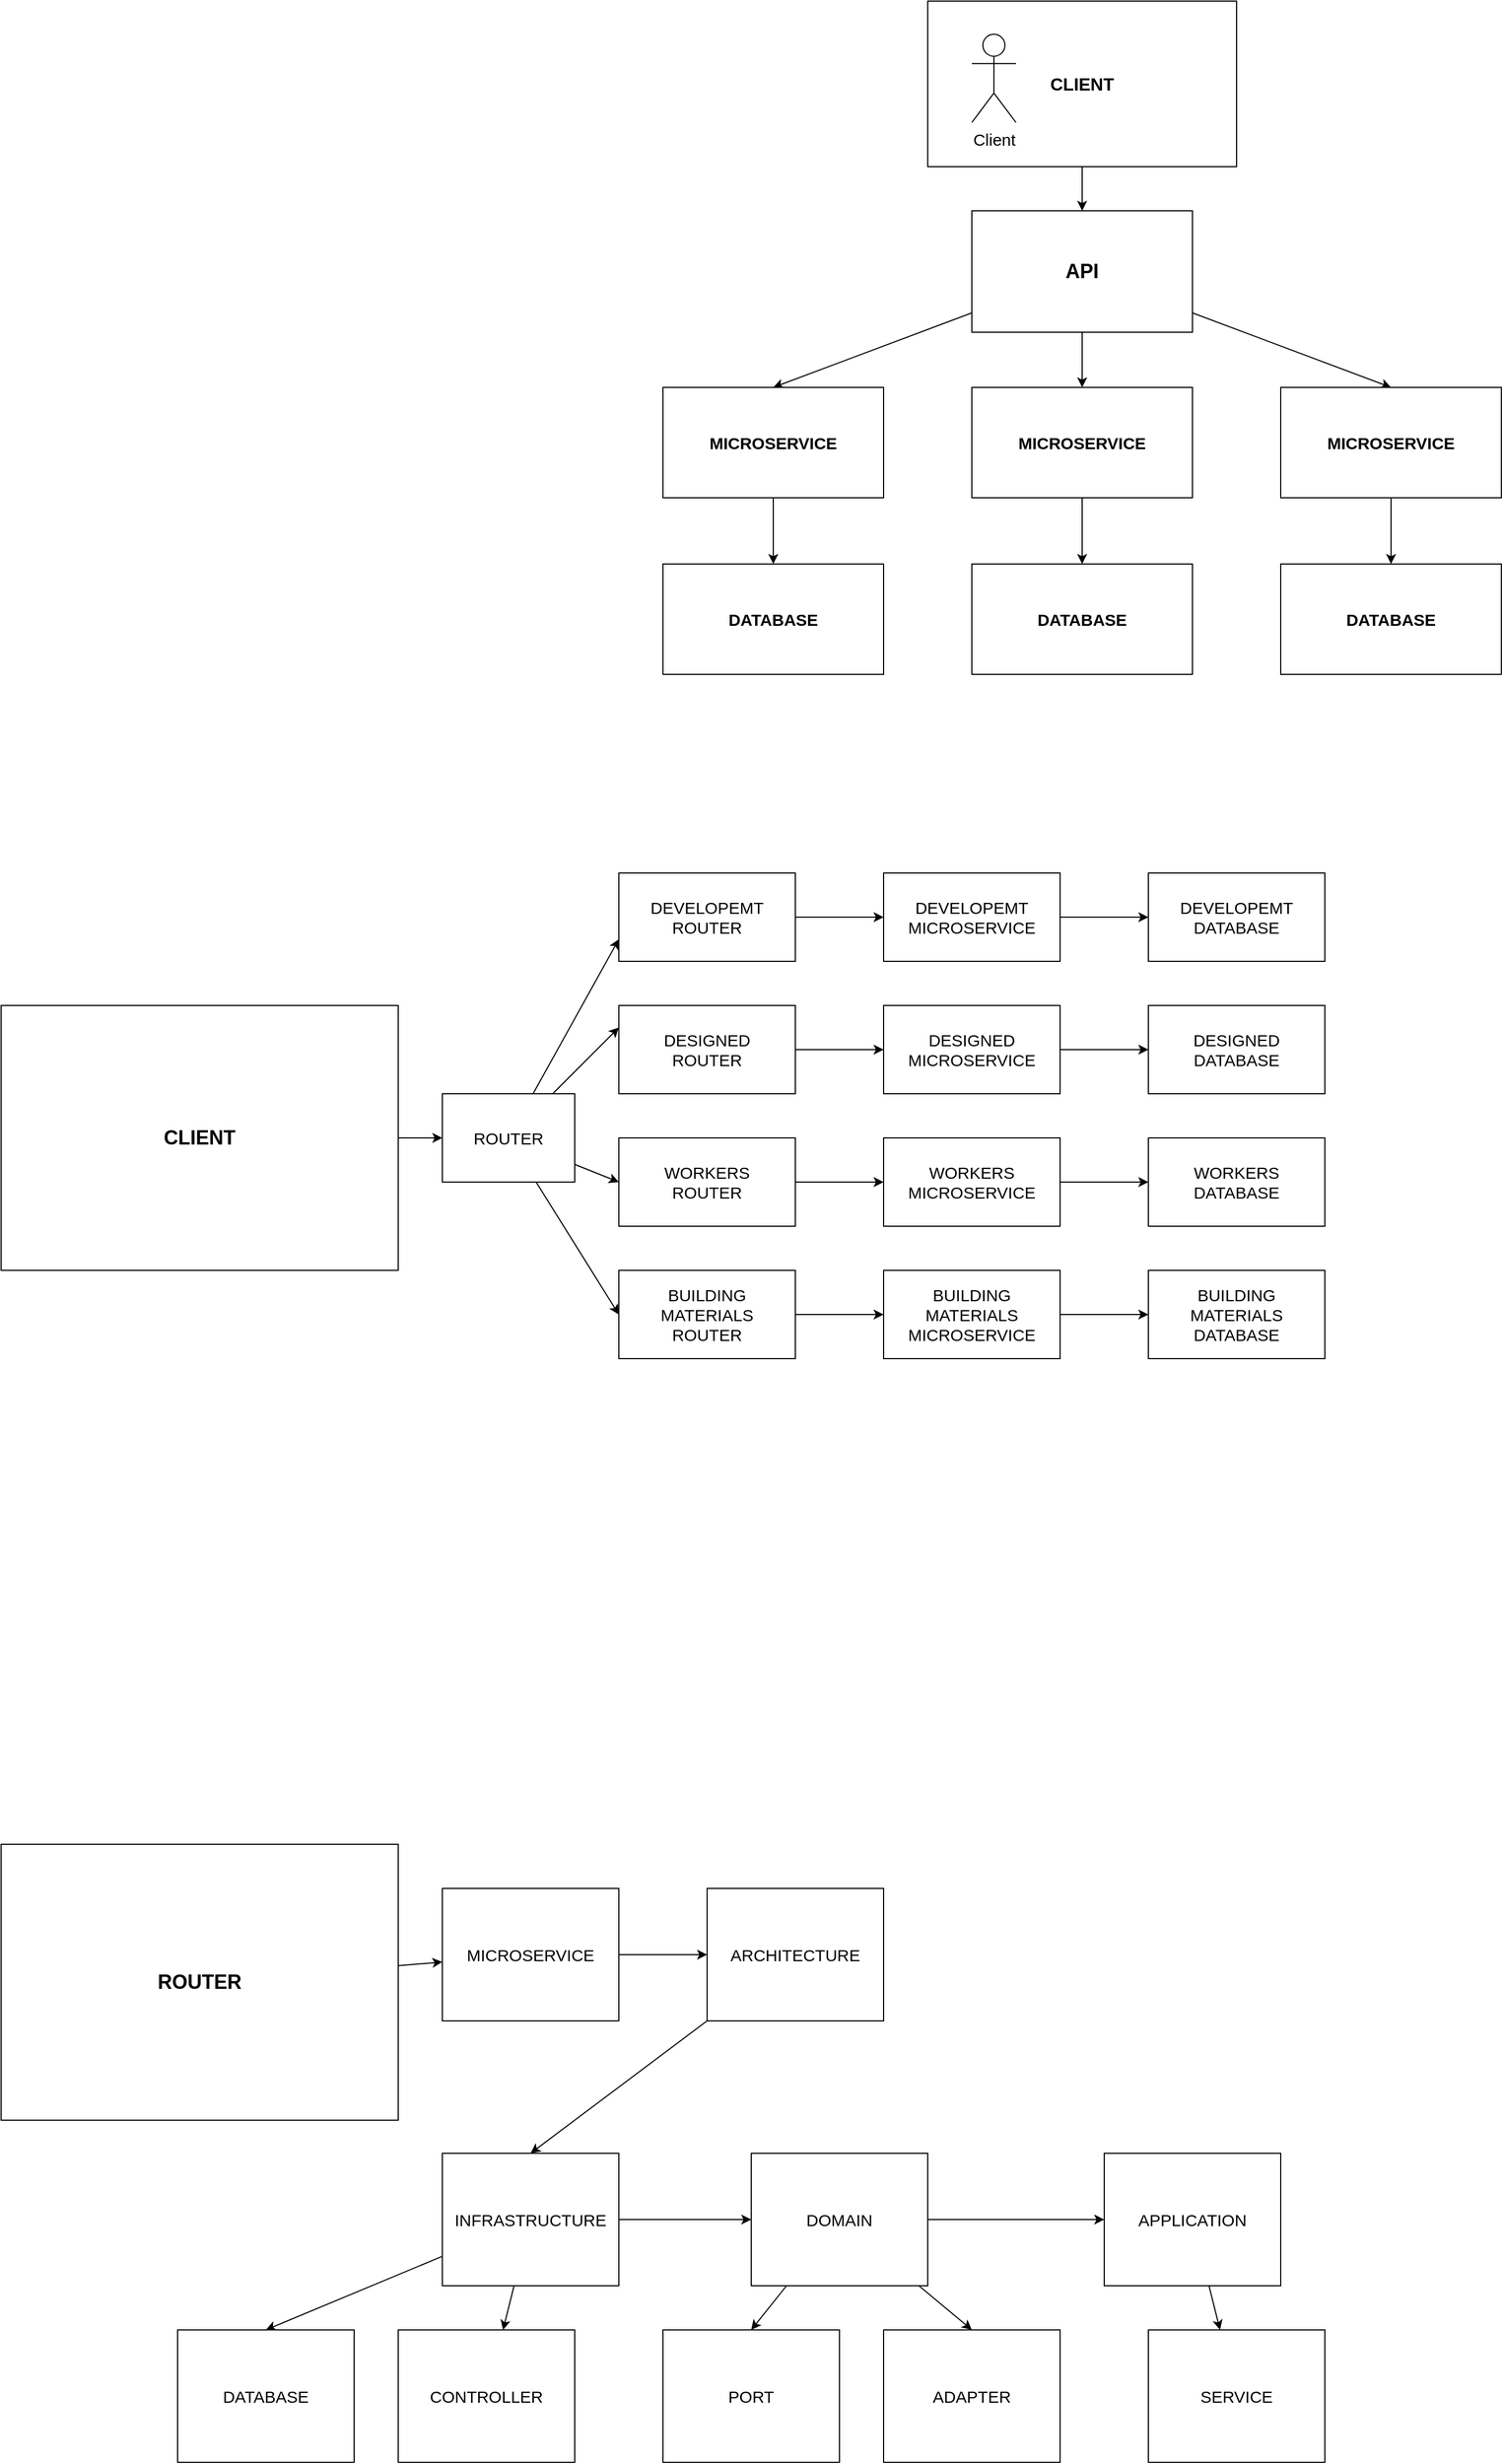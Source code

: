 <mxfile version="17.4.2" type="device" pages="2"><diagram id="M8WF0CptAJKt2nQLJtz4" name="Page-1"><mxGraphModel dx="2210" dy="878" grid="1" gridSize="10" guides="1" tooltips="1" connect="1" arrows="1" fold="1" page="1" pageScale="1" pageWidth="850" pageHeight="1100" math="0" shadow="0"><root><mxCell id="0"/><mxCell id="1" parent="0"/><mxCell id="mW2PD0Zjax9bWpnW7MCa-7" value="" style="edgeStyle=none;rounded=0;orthogonalLoop=1;jettySize=auto;html=1;fontSize=16;" parent="1" source="mW2PD0Zjax9bWpnW7MCa-3" target="mW2PD0Zjax9bWpnW7MCa-4" edge="1"><mxGeometry relative="1" as="geometry"><mxPoint x="260" y="285" as="targetPoint"/></mxGeometry></mxCell><mxCell id="mW2PD0Zjax9bWpnW7MCa-3" value="&lt;b style=&quot;font-size: 16px;&quot;&gt;CLIENT&lt;/b&gt;" style="rounded=0;whiteSpace=wrap;html=1;fontSize=16;" parent="1" vertex="1"><mxGeometry x="120" y="10" width="280" height="150" as="geometry"/></mxCell><mxCell id="mW2PD0Zjax9bWpnW7MCa-12" style="edgeStyle=none;rounded=0;orthogonalLoop=1;jettySize=auto;html=1;entryX=0.5;entryY=0;entryDx=0;entryDy=0;fontSize=16;" parent="1" source="mW2PD0Zjax9bWpnW7MCa-4" target="mW2PD0Zjax9bWpnW7MCa-11" edge="1"><mxGeometry relative="1" as="geometry"/></mxCell><mxCell id="mW2PD0Zjax9bWpnW7MCa-13" style="edgeStyle=none;rounded=0;orthogonalLoop=1;jettySize=auto;html=1;fontSize=16;" parent="1" source="mW2PD0Zjax9bWpnW7MCa-4" target="mW2PD0Zjax9bWpnW7MCa-10" edge="1"><mxGeometry relative="1" as="geometry"/></mxCell><mxCell id="mW2PD0Zjax9bWpnW7MCa-14" style="edgeStyle=none;rounded=0;orthogonalLoop=1;jettySize=auto;html=1;entryX=0.5;entryY=0;entryDx=0;entryDy=0;fontSize=16;" parent="1" source="mW2PD0Zjax9bWpnW7MCa-4" target="mW2PD0Zjax9bWpnW7MCa-9" edge="1"><mxGeometry relative="1" as="geometry"/></mxCell><mxCell id="mW2PD0Zjax9bWpnW7MCa-4" value="&lt;b style=&quot;font-size: 18px;&quot;&gt;API&lt;/b&gt;" style="rounded=0;whiteSpace=wrap;html=1;strokeWidth=1;fontSize=18;" parent="1" vertex="1"><mxGeometry x="160" y="200" width="200" height="110" as="geometry"/></mxCell><mxCell id="mW2PD0Zjax9bWpnW7MCa-20" style="edgeStyle=none;rounded=0;orthogonalLoop=1;jettySize=auto;html=1;fontSize=15;" parent="1" source="mW2PD0Zjax9bWpnW7MCa-9" target="mW2PD0Zjax9bWpnW7MCa-17" edge="1"><mxGeometry relative="1" as="geometry"/></mxCell><mxCell id="mW2PD0Zjax9bWpnW7MCa-9" value="&lt;b style=&quot;font-size: 15px;&quot;&gt;MICROSERVICE&lt;br style=&quot;font-size: 15px;&quot;&gt;&lt;/b&gt;" style="rounded=0;whiteSpace=wrap;html=1;fontSize=15;" parent="1" vertex="1"><mxGeometry x="440" y="360" width="200" height="100" as="geometry"/></mxCell><mxCell id="mW2PD0Zjax9bWpnW7MCa-19" style="edgeStyle=none;rounded=0;orthogonalLoop=1;jettySize=auto;html=1;fontSize=15;" parent="1" source="mW2PD0Zjax9bWpnW7MCa-10" target="mW2PD0Zjax9bWpnW7MCa-16" edge="1"><mxGeometry relative="1" as="geometry"/></mxCell><mxCell id="mW2PD0Zjax9bWpnW7MCa-10" value="&lt;b style=&quot;font-size: 15px;&quot;&gt;MICROSERVICE&lt;br style=&quot;font-size: 15px;&quot;&gt;&lt;/b&gt;" style="rounded=0;whiteSpace=wrap;html=1;fontSize=15;" parent="1" vertex="1"><mxGeometry x="160" y="360" width="200" height="100" as="geometry"/></mxCell><mxCell id="mW2PD0Zjax9bWpnW7MCa-18" style="edgeStyle=none;rounded=0;orthogonalLoop=1;jettySize=auto;html=1;fontSize=15;" parent="1" source="mW2PD0Zjax9bWpnW7MCa-11" target="mW2PD0Zjax9bWpnW7MCa-15" edge="1"><mxGeometry relative="1" as="geometry"/></mxCell><mxCell id="mW2PD0Zjax9bWpnW7MCa-11" value="&lt;b style=&quot;font-size: 15px;&quot;&gt;MICROSERVICE&lt;br style=&quot;font-size: 15px;&quot;&gt;&lt;/b&gt;" style="rounded=0;whiteSpace=wrap;html=1;fontSize=15;" parent="1" vertex="1"><mxGeometry x="-120" y="360" width="200" height="100" as="geometry"/></mxCell><mxCell id="mW2PD0Zjax9bWpnW7MCa-15" value="&lt;b style=&quot;font-size: 15px&quot;&gt;DATABASE&lt;br style=&quot;font-size: 15px&quot;&gt;&lt;/b&gt;" style="rounded=0;whiteSpace=wrap;html=1;fontSize=15;" parent="1" vertex="1"><mxGeometry x="-120" y="520" width="200" height="100" as="geometry"/></mxCell><mxCell id="mW2PD0Zjax9bWpnW7MCa-16" value="&lt;b&gt;DATABASE&lt;/b&gt;&lt;b style=&quot;font-size: 15px&quot;&gt;&lt;br style=&quot;font-size: 15px&quot;&gt;&lt;/b&gt;" style="rounded=0;whiteSpace=wrap;html=1;fontSize=15;" parent="1" vertex="1"><mxGeometry x="160" y="520" width="200" height="100" as="geometry"/></mxCell><mxCell id="mW2PD0Zjax9bWpnW7MCa-17" value="&lt;b&gt;DATABASE&lt;/b&gt;&lt;b style=&quot;font-size: 15px&quot;&gt;&lt;br style=&quot;font-size: 15px&quot;&gt;&lt;/b&gt;" style="rounded=0;whiteSpace=wrap;html=1;fontSize=15;" parent="1" vertex="1"><mxGeometry x="440" y="520" width="200" height="100" as="geometry"/></mxCell><mxCell id="mW2PD0Zjax9bWpnW7MCa-33" style="edgeStyle=none;rounded=0;orthogonalLoop=1;jettySize=auto;html=1;fontSize=15;" parent="1" source="mW2PD0Zjax9bWpnW7MCa-22" target="mW2PD0Zjax9bWpnW7MCa-34" edge="1"><mxGeometry relative="1" as="geometry"><mxPoint x="-320" y="1040" as="targetPoint"/></mxGeometry></mxCell><mxCell id="mW2PD0Zjax9bWpnW7MCa-22" value="&lt;b style=&quot;font-size: 18px&quot;&gt;CLIENT&lt;/b&gt;" style="rounded=0;whiteSpace=wrap;html=1;strokeWidth=1;fontSize=18;" parent="1" vertex="1"><mxGeometry x="-720" y="920" width="360" height="240" as="geometry"/></mxCell><mxCell id="mW2PD0Zjax9bWpnW7MCa-24" value="Client&lt;br&gt;" style="shape=umlActor;verticalLabelPosition=bottom;verticalAlign=top;html=1;outlineConnect=0;fontSize=15;strokeWidth=1;" parent="1" vertex="1"><mxGeometry x="160" y="40" width="40" height="80" as="geometry"/></mxCell><mxCell id="mW2PD0Zjax9bWpnW7MCa-40" style="edgeStyle=none;rounded=0;orthogonalLoop=1;jettySize=auto;html=1;entryX=0;entryY=0.75;entryDx=0;entryDy=0;fontSize=15;" parent="1" source="mW2PD0Zjax9bWpnW7MCa-34" target="mW2PD0Zjax9bWpnW7MCa-35" edge="1"><mxGeometry relative="1" as="geometry"/></mxCell><mxCell id="mW2PD0Zjax9bWpnW7MCa-41" style="edgeStyle=none;rounded=0;orthogonalLoop=1;jettySize=auto;html=1;entryX=0;entryY=0.25;entryDx=0;entryDy=0;fontSize=15;" parent="1" source="mW2PD0Zjax9bWpnW7MCa-34" target="mW2PD0Zjax9bWpnW7MCa-36" edge="1"><mxGeometry relative="1" as="geometry"/></mxCell><mxCell id="mW2PD0Zjax9bWpnW7MCa-42" style="edgeStyle=none;rounded=0;orthogonalLoop=1;jettySize=auto;html=1;entryX=0;entryY=0.5;entryDx=0;entryDy=0;fontSize=15;" parent="1" source="mW2PD0Zjax9bWpnW7MCa-34" target="mW2PD0Zjax9bWpnW7MCa-37" edge="1"><mxGeometry relative="1" as="geometry"/></mxCell><mxCell id="mW2PD0Zjax9bWpnW7MCa-43" style="edgeStyle=none;rounded=0;orthogonalLoop=1;jettySize=auto;html=1;entryX=0;entryY=0.5;entryDx=0;entryDy=0;fontSize=15;" parent="1" source="mW2PD0Zjax9bWpnW7MCa-34" target="mW2PD0Zjax9bWpnW7MCa-39" edge="1"><mxGeometry relative="1" as="geometry"/></mxCell><mxCell id="mW2PD0Zjax9bWpnW7MCa-34" value="ROUTER" style="rounded=0;whiteSpace=wrap;html=1;fontSize=15;strokeWidth=1;" parent="1" vertex="1"><mxGeometry x="-320" y="1000" width="120" height="80" as="geometry"/></mxCell><mxCell id="mW2PD0Zjax9bWpnW7MCa-48" style="edgeStyle=none;rounded=0;orthogonalLoop=1;jettySize=auto;html=1;fontSize=15;" parent="1" source="mW2PD0Zjax9bWpnW7MCa-35" target="mW2PD0Zjax9bWpnW7MCa-44" edge="1"><mxGeometry relative="1" as="geometry"/></mxCell><mxCell id="mW2PD0Zjax9bWpnW7MCa-35" value="DEVELOPEMT&lt;br&gt;ROUTER" style="rounded=0;whiteSpace=wrap;html=1;fontSize=15;strokeWidth=1;" parent="1" vertex="1"><mxGeometry x="-160" y="800" width="160" height="80" as="geometry"/></mxCell><mxCell id="mW2PD0Zjax9bWpnW7MCa-49" style="edgeStyle=none;rounded=0;orthogonalLoop=1;jettySize=auto;html=1;fontSize=15;" parent="1" source="mW2PD0Zjax9bWpnW7MCa-36" target="mW2PD0Zjax9bWpnW7MCa-45" edge="1"><mxGeometry relative="1" as="geometry"/></mxCell><mxCell id="mW2PD0Zjax9bWpnW7MCa-36" value="DESIGNED&lt;br&gt;ROUTER" style="rounded=0;whiteSpace=wrap;html=1;fontSize=15;strokeWidth=1;" parent="1" vertex="1"><mxGeometry x="-160" y="920" width="160" height="80" as="geometry"/></mxCell><mxCell id="mW2PD0Zjax9bWpnW7MCa-50" style="edgeStyle=none;rounded=0;orthogonalLoop=1;jettySize=auto;html=1;fontSize=15;" parent="1" source="mW2PD0Zjax9bWpnW7MCa-37" target="mW2PD0Zjax9bWpnW7MCa-46" edge="1"><mxGeometry relative="1" as="geometry"/></mxCell><mxCell id="mW2PD0Zjax9bWpnW7MCa-37" value="WORKERS&lt;br&gt;ROUTER" style="rounded=0;whiteSpace=wrap;html=1;fontSize=15;strokeWidth=1;" parent="1" vertex="1"><mxGeometry x="-160" y="1040" width="160" height="80" as="geometry"/></mxCell><mxCell id="mW2PD0Zjax9bWpnW7MCa-51" style="edgeStyle=none;rounded=0;orthogonalLoop=1;jettySize=auto;html=1;fontSize=15;" parent="1" source="mW2PD0Zjax9bWpnW7MCa-39" target="mW2PD0Zjax9bWpnW7MCa-47" edge="1"><mxGeometry relative="1" as="geometry"/></mxCell><mxCell id="mW2PD0Zjax9bWpnW7MCa-39" value="BUILDING MATERIALS&lt;br&gt;ROUTER" style="rounded=0;whiteSpace=wrap;html=1;fontSize=15;strokeWidth=1;" parent="1" vertex="1"><mxGeometry x="-160" y="1160" width="160" height="80" as="geometry"/></mxCell><mxCell id="mW2PD0Zjax9bWpnW7MCa-56" style="edgeStyle=none;rounded=0;orthogonalLoop=1;jettySize=auto;html=1;fontSize=15;" parent="1" source="mW2PD0Zjax9bWpnW7MCa-44" target="mW2PD0Zjax9bWpnW7MCa-52" edge="1"><mxGeometry relative="1" as="geometry"/></mxCell><mxCell id="mW2PD0Zjax9bWpnW7MCa-44" value="DEVELOPEMT&lt;br&gt;MICROSERVICE" style="rounded=0;whiteSpace=wrap;html=1;fontSize=15;strokeWidth=1;" parent="1" vertex="1"><mxGeometry x="80" y="800" width="160" height="80" as="geometry"/></mxCell><mxCell id="mW2PD0Zjax9bWpnW7MCa-57" style="edgeStyle=none;rounded=0;orthogonalLoop=1;jettySize=auto;html=1;fontSize=15;" parent="1" source="mW2PD0Zjax9bWpnW7MCa-45" target="mW2PD0Zjax9bWpnW7MCa-53" edge="1"><mxGeometry relative="1" as="geometry"/></mxCell><mxCell id="mW2PD0Zjax9bWpnW7MCa-45" value="DESIGNED&lt;br&gt;MICROSERVICE" style="rounded=0;whiteSpace=wrap;html=1;fontSize=15;strokeWidth=1;" parent="1" vertex="1"><mxGeometry x="80" y="920" width="160" height="80" as="geometry"/></mxCell><mxCell id="mW2PD0Zjax9bWpnW7MCa-58" style="edgeStyle=none;rounded=0;orthogonalLoop=1;jettySize=auto;html=1;fontSize=15;" parent="1" source="mW2PD0Zjax9bWpnW7MCa-46" target="mW2PD0Zjax9bWpnW7MCa-54" edge="1"><mxGeometry relative="1" as="geometry"/></mxCell><mxCell id="mW2PD0Zjax9bWpnW7MCa-46" value="WORKERS&lt;br&gt;MICROSERVICE" style="rounded=0;whiteSpace=wrap;html=1;fontSize=15;strokeWidth=1;" parent="1" vertex="1"><mxGeometry x="80" y="1040" width="160" height="80" as="geometry"/></mxCell><mxCell id="mW2PD0Zjax9bWpnW7MCa-59" style="edgeStyle=none;rounded=0;orthogonalLoop=1;jettySize=auto;html=1;fontSize=15;" parent="1" source="mW2PD0Zjax9bWpnW7MCa-47" target="mW2PD0Zjax9bWpnW7MCa-55" edge="1"><mxGeometry relative="1" as="geometry"/></mxCell><mxCell id="mW2PD0Zjax9bWpnW7MCa-47" value="BUILDING MATERIALS&lt;br&gt;MICROSERVICE" style="rounded=0;whiteSpace=wrap;html=1;fontSize=15;strokeWidth=1;" parent="1" vertex="1"><mxGeometry x="80" y="1160" width="160" height="80" as="geometry"/></mxCell><mxCell id="mW2PD0Zjax9bWpnW7MCa-52" value="DEVELOPEMT&lt;br&gt;DATABASE" style="rounded=0;whiteSpace=wrap;html=1;fontSize=15;strokeWidth=1;" parent="1" vertex="1"><mxGeometry x="320" y="800" width="160" height="80" as="geometry"/></mxCell><mxCell id="mW2PD0Zjax9bWpnW7MCa-53" value="DESIGNED&lt;br&gt;DATABASE" style="rounded=0;whiteSpace=wrap;html=1;fontSize=15;strokeWidth=1;" parent="1" vertex="1"><mxGeometry x="320" y="920" width="160" height="80" as="geometry"/></mxCell><mxCell id="mW2PD0Zjax9bWpnW7MCa-54" value="WORKERS&lt;br&gt;DATABASE" style="rounded=0;whiteSpace=wrap;html=1;fontSize=15;strokeWidth=1;" parent="1" vertex="1"><mxGeometry x="320" y="1040" width="160" height="80" as="geometry"/></mxCell><mxCell id="mW2PD0Zjax9bWpnW7MCa-55" value="BUILDING MATERIALS&lt;br&gt;DATABASE" style="rounded=0;whiteSpace=wrap;html=1;fontSize=15;strokeWidth=1;" parent="1" vertex="1"><mxGeometry x="320" y="1160" width="160" height="80" as="geometry"/></mxCell><mxCell id="mW2PD0Zjax9bWpnW7MCa-62" style="edgeStyle=none;rounded=0;orthogonalLoop=1;jettySize=auto;html=1;fontSize=15;" parent="1" source="mW2PD0Zjax9bWpnW7MCa-60" target="mW2PD0Zjax9bWpnW7MCa-61" edge="1"><mxGeometry relative="1" as="geometry"/></mxCell><mxCell id="mW2PD0Zjax9bWpnW7MCa-60" value="&lt;b style=&quot;font-size: 18px&quot;&gt;ROUTER&lt;/b&gt;" style="rounded=0;whiteSpace=wrap;html=1;strokeWidth=1;fontSize=18;" parent="1" vertex="1"><mxGeometry x="-720" y="1680" width="360" height="250" as="geometry"/></mxCell><mxCell id="mW2PD0Zjax9bWpnW7MCa-64" style="edgeStyle=none;rounded=0;orthogonalLoop=1;jettySize=auto;html=1;fontSize=15;" parent="1" source="mW2PD0Zjax9bWpnW7MCa-61" target="mW2PD0Zjax9bWpnW7MCa-75" edge="1"><mxGeometry relative="1" as="geometry"><mxPoint x="-59.149" y="1950" as="targetPoint"/></mxGeometry></mxCell><mxCell id="mW2PD0Zjax9bWpnW7MCa-61" value="MICROSERVICE" style="rounded=0;whiteSpace=wrap;html=1;fontSize=15;strokeWidth=1;" parent="1" vertex="1"><mxGeometry x="-320" y="1720" width="160" height="120" as="geometry"/></mxCell><mxCell id="mW2PD0Zjax9bWpnW7MCa-80" style="edgeStyle=none;rounded=0;orthogonalLoop=1;jettySize=auto;html=1;entryX=0.5;entryY=0;entryDx=0;entryDy=0;fontSize=15;" parent="1" source="mW2PD0Zjax9bWpnW7MCa-75" target="mW2PD0Zjax9bWpnW7MCa-78" edge="1"><mxGeometry relative="1" as="geometry"/></mxCell><mxCell id="mW2PD0Zjax9bWpnW7MCa-75" value="ARCHITECTURE" style="rounded=0;whiteSpace=wrap;html=1;fontSize=15;strokeWidth=1;" parent="1" vertex="1"><mxGeometry x="-80" y="1720" width="160" height="120" as="geometry"/></mxCell><mxCell id="mW2PD0Zjax9bWpnW7MCa-82" style="edgeStyle=none;rounded=0;orthogonalLoop=1;jettySize=auto;html=1;fontSize=15;" parent="1" source="mW2PD0Zjax9bWpnW7MCa-77" target="mW2PD0Zjax9bWpnW7MCa-79" edge="1"><mxGeometry relative="1" as="geometry"/></mxCell><mxCell id="mW2PD0Zjax9bWpnW7MCa-93" style="edgeStyle=none;rounded=0;orthogonalLoop=1;jettySize=auto;html=1;entryX=0.5;entryY=0;entryDx=0;entryDy=0;fontSize=15;" parent="1" source="mW2PD0Zjax9bWpnW7MCa-77" target="mW2PD0Zjax9bWpnW7MCa-91" edge="1"><mxGeometry relative="1" as="geometry"/></mxCell><mxCell id="mW2PD0Zjax9bWpnW7MCa-94" style="edgeStyle=none;rounded=0;orthogonalLoop=1;jettySize=auto;html=1;entryX=0.5;entryY=0;entryDx=0;entryDy=0;fontSize=15;" parent="1" source="mW2PD0Zjax9bWpnW7MCa-77" target="mW2PD0Zjax9bWpnW7MCa-92" edge="1"><mxGeometry relative="1" as="geometry"/></mxCell><mxCell id="mW2PD0Zjax9bWpnW7MCa-77" value="DOMAIN" style="rounded=0;whiteSpace=wrap;html=1;fontSize=15;strokeWidth=1;" parent="1" vertex="1"><mxGeometry x="-40" y="1960" width="160" height="120" as="geometry"/></mxCell><mxCell id="mW2PD0Zjax9bWpnW7MCa-81" style="edgeStyle=none;rounded=0;orthogonalLoop=1;jettySize=auto;html=1;fontSize=15;" parent="1" source="mW2PD0Zjax9bWpnW7MCa-78" target="mW2PD0Zjax9bWpnW7MCa-77" edge="1"><mxGeometry relative="1" as="geometry"/></mxCell><mxCell id="mW2PD0Zjax9bWpnW7MCa-85" style="edgeStyle=none;rounded=0;orthogonalLoop=1;jettySize=auto;html=1;entryX=0.5;entryY=0;entryDx=0;entryDy=0;fontSize=15;" parent="1" source="mW2PD0Zjax9bWpnW7MCa-78" target="mW2PD0Zjax9bWpnW7MCa-84" edge="1"><mxGeometry relative="1" as="geometry"/></mxCell><mxCell id="mW2PD0Zjax9bWpnW7MCa-88" style="edgeStyle=none;rounded=0;orthogonalLoop=1;jettySize=auto;html=1;fontSize=15;" parent="1" source="mW2PD0Zjax9bWpnW7MCa-78" target="mW2PD0Zjax9bWpnW7MCa-90" edge="1"><mxGeometry relative="1" as="geometry"><mxPoint x="-270.625" y="2120" as="targetPoint"/></mxGeometry></mxCell><mxCell id="mW2PD0Zjax9bWpnW7MCa-78" value="INFRASTRUCTURE" style="rounded=0;whiteSpace=wrap;html=1;fontSize=15;strokeWidth=1;" parent="1" vertex="1"><mxGeometry x="-320" y="1960" width="160" height="120" as="geometry"/></mxCell><mxCell id="mW2PD0Zjax9bWpnW7MCa-96" style="edgeStyle=none;rounded=0;orthogonalLoop=1;jettySize=auto;html=1;fontSize=15;" parent="1" source="mW2PD0Zjax9bWpnW7MCa-79" target="mW2PD0Zjax9bWpnW7MCa-95" edge="1"><mxGeometry relative="1" as="geometry"/></mxCell><mxCell id="mW2PD0Zjax9bWpnW7MCa-79" value="APPLICATION" style="rounded=0;whiteSpace=wrap;html=1;fontSize=15;strokeWidth=1;" parent="1" vertex="1"><mxGeometry x="280" y="1960" width="160" height="120" as="geometry"/></mxCell><mxCell id="mW2PD0Zjax9bWpnW7MCa-84" value="DATABASE" style="rounded=0;whiteSpace=wrap;html=1;fontSize=15;strokeWidth=1;" parent="1" vertex="1"><mxGeometry x="-560" y="2120" width="160" height="120" as="geometry"/></mxCell><mxCell id="mW2PD0Zjax9bWpnW7MCa-90" value="CONTROLLER" style="rounded=0;whiteSpace=wrap;html=1;fontSize=15;strokeWidth=1;" parent="1" vertex="1"><mxGeometry x="-360" y="2120" width="160" height="120" as="geometry"/></mxCell><mxCell id="mW2PD0Zjax9bWpnW7MCa-91" value="PORT" style="rounded=0;whiteSpace=wrap;html=1;fontSize=15;strokeWidth=1;" parent="1" vertex="1"><mxGeometry x="-120" y="2120" width="160" height="120" as="geometry"/></mxCell><mxCell id="mW2PD0Zjax9bWpnW7MCa-92" value="ADAPTER" style="rounded=0;whiteSpace=wrap;html=1;fontSize=15;strokeWidth=1;" parent="1" vertex="1"><mxGeometry x="80" y="2120" width="160" height="120" as="geometry"/></mxCell><mxCell id="mW2PD0Zjax9bWpnW7MCa-95" value="SERVICE" style="rounded=0;whiteSpace=wrap;html=1;fontSize=15;strokeWidth=1;" parent="1" vertex="1"><mxGeometry x="320" y="2120" width="160" height="120" as="geometry"/></mxCell></root></mxGraphModel></diagram><diagram id="8GoqDFVfu_1LP28ZfYZ5" name="Page-2"><mxGraphModel dx="1360" dy="878" grid="1" gridSize="10" guides="1" tooltips="1" connect="1" arrows="1" fold="1" page="1" pageScale="1" pageWidth="850" pageHeight="1100" math="0" shadow="0"><root><mxCell id="0"/><mxCell id="1" parent="0"/></root></mxGraphModel></diagram></mxfile>